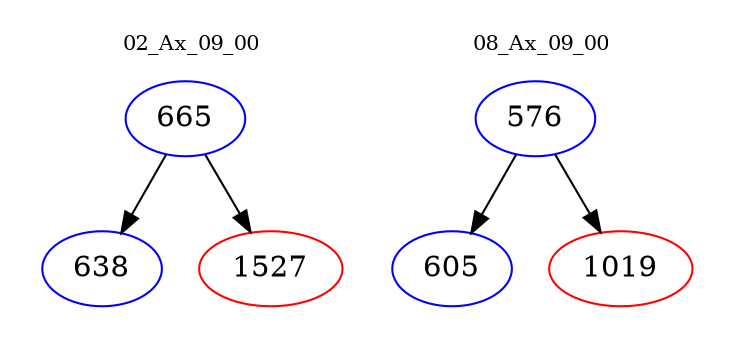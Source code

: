 digraph{
subgraph cluster_0 {
color = white
label = "02_Ax_09_00";
fontsize=10;
T0_665 [label="665", color="blue"]
T0_665 -> T0_638 [color="black"]
T0_638 [label="638", color="blue"]
T0_665 -> T0_1527 [color="black"]
T0_1527 [label="1527", color="red"]
}
subgraph cluster_1 {
color = white
label = "08_Ax_09_00";
fontsize=10;
T1_576 [label="576", color="blue"]
T1_576 -> T1_605 [color="black"]
T1_605 [label="605", color="blue"]
T1_576 -> T1_1019 [color="black"]
T1_1019 [label="1019", color="red"]
}
}

